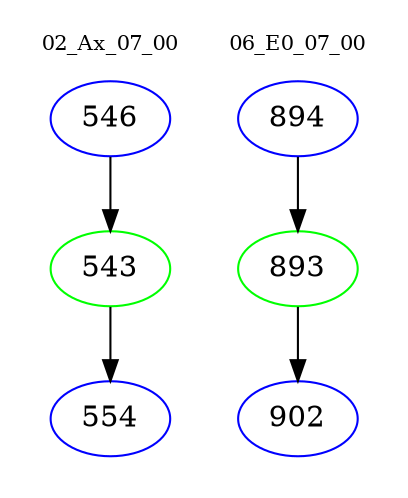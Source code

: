 digraph{
subgraph cluster_0 {
color = white
label = "02_Ax_07_00";
fontsize=10;
T0_546 [label="546", color="blue"]
T0_546 -> T0_543 [color="black"]
T0_543 [label="543", color="green"]
T0_543 -> T0_554 [color="black"]
T0_554 [label="554", color="blue"]
}
subgraph cluster_1 {
color = white
label = "06_E0_07_00";
fontsize=10;
T1_894 [label="894", color="blue"]
T1_894 -> T1_893 [color="black"]
T1_893 [label="893", color="green"]
T1_893 -> T1_902 [color="black"]
T1_902 [label="902", color="blue"]
}
}
